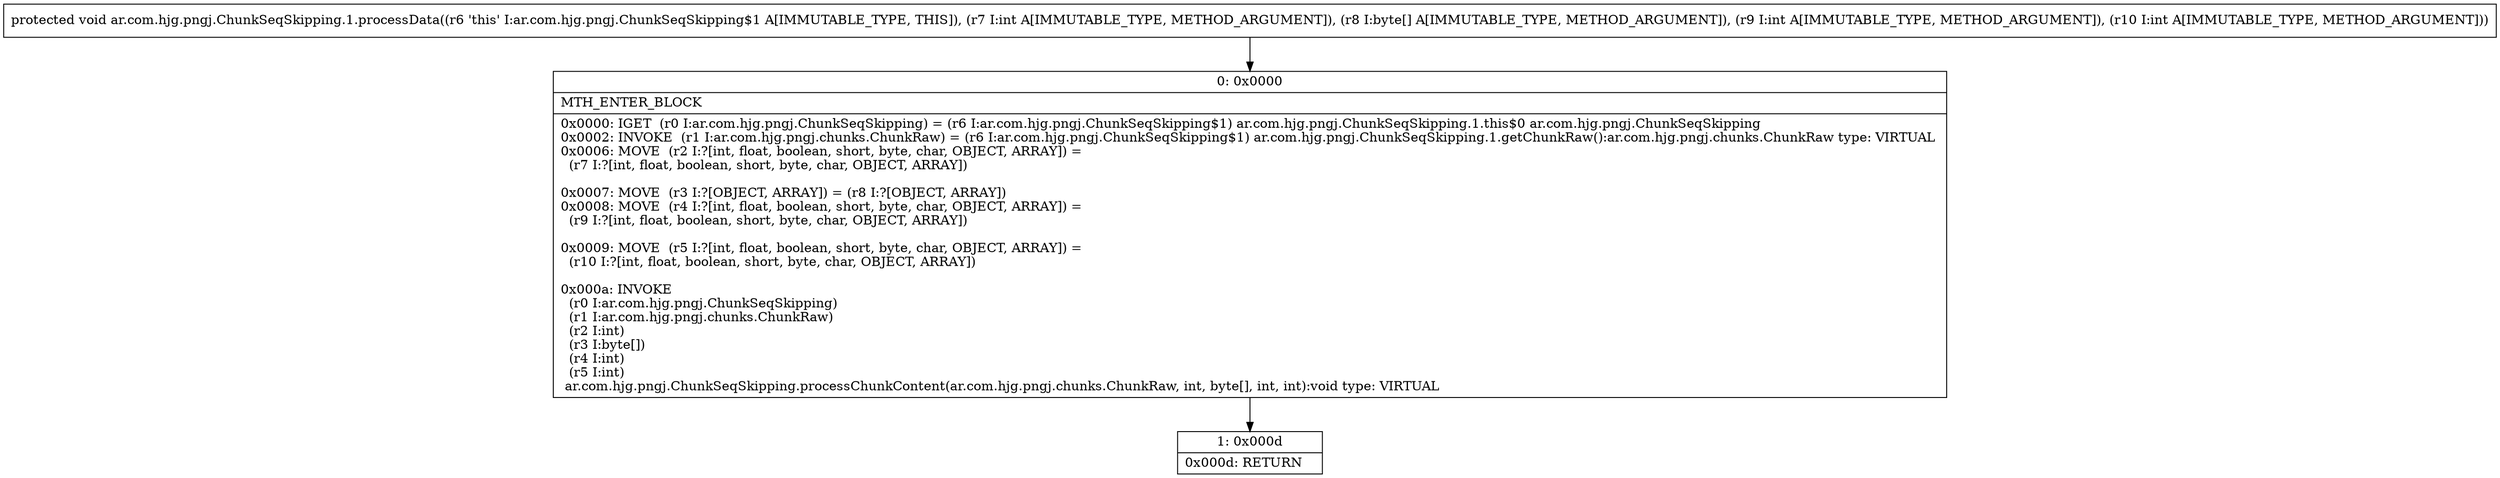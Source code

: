 digraph "CFG forar.com.hjg.pngj.ChunkSeqSkipping.1.processData(I[BII)V" {
Node_0 [shape=record,label="{0\:\ 0x0000|MTH_ENTER_BLOCK\l|0x0000: IGET  (r0 I:ar.com.hjg.pngj.ChunkSeqSkipping) = (r6 I:ar.com.hjg.pngj.ChunkSeqSkipping$1) ar.com.hjg.pngj.ChunkSeqSkipping.1.this$0 ar.com.hjg.pngj.ChunkSeqSkipping \l0x0002: INVOKE  (r1 I:ar.com.hjg.pngj.chunks.ChunkRaw) = (r6 I:ar.com.hjg.pngj.ChunkSeqSkipping$1) ar.com.hjg.pngj.ChunkSeqSkipping.1.getChunkRaw():ar.com.hjg.pngj.chunks.ChunkRaw type: VIRTUAL \l0x0006: MOVE  (r2 I:?[int, float, boolean, short, byte, char, OBJECT, ARRAY]) = \l  (r7 I:?[int, float, boolean, short, byte, char, OBJECT, ARRAY])\l \l0x0007: MOVE  (r3 I:?[OBJECT, ARRAY]) = (r8 I:?[OBJECT, ARRAY]) \l0x0008: MOVE  (r4 I:?[int, float, boolean, short, byte, char, OBJECT, ARRAY]) = \l  (r9 I:?[int, float, boolean, short, byte, char, OBJECT, ARRAY])\l \l0x0009: MOVE  (r5 I:?[int, float, boolean, short, byte, char, OBJECT, ARRAY]) = \l  (r10 I:?[int, float, boolean, short, byte, char, OBJECT, ARRAY])\l \l0x000a: INVOKE  \l  (r0 I:ar.com.hjg.pngj.ChunkSeqSkipping)\l  (r1 I:ar.com.hjg.pngj.chunks.ChunkRaw)\l  (r2 I:int)\l  (r3 I:byte[])\l  (r4 I:int)\l  (r5 I:int)\l ar.com.hjg.pngj.ChunkSeqSkipping.processChunkContent(ar.com.hjg.pngj.chunks.ChunkRaw, int, byte[], int, int):void type: VIRTUAL \l}"];
Node_1 [shape=record,label="{1\:\ 0x000d|0x000d: RETURN   \l}"];
MethodNode[shape=record,label="{protected void ar.com.hjg.pngj.ChunkSeqSkipping.1.processData((r6 'this' I:ar.com.hjg.pngj.ChunkSeqSkipping$1 A[IMMUTABLE_TYPE, THIS]), (r7 I:int A[IMMUTABLE_TYPE, METHOD_ARGUMENT]), (r8 I:byte[] A[IMMUTABLE_TYPE, METHOD_ARGUMENT]), (r9 I:int A[IMMUTABLE_TYPE, METHOD_ARGUMENT]), (r10 I:int A[IMMUTABLE_TYPE, METHOD_ARGUMENT])) }"];
MethodNode -> Node_0;
Node_0 -> Node_1;
}

